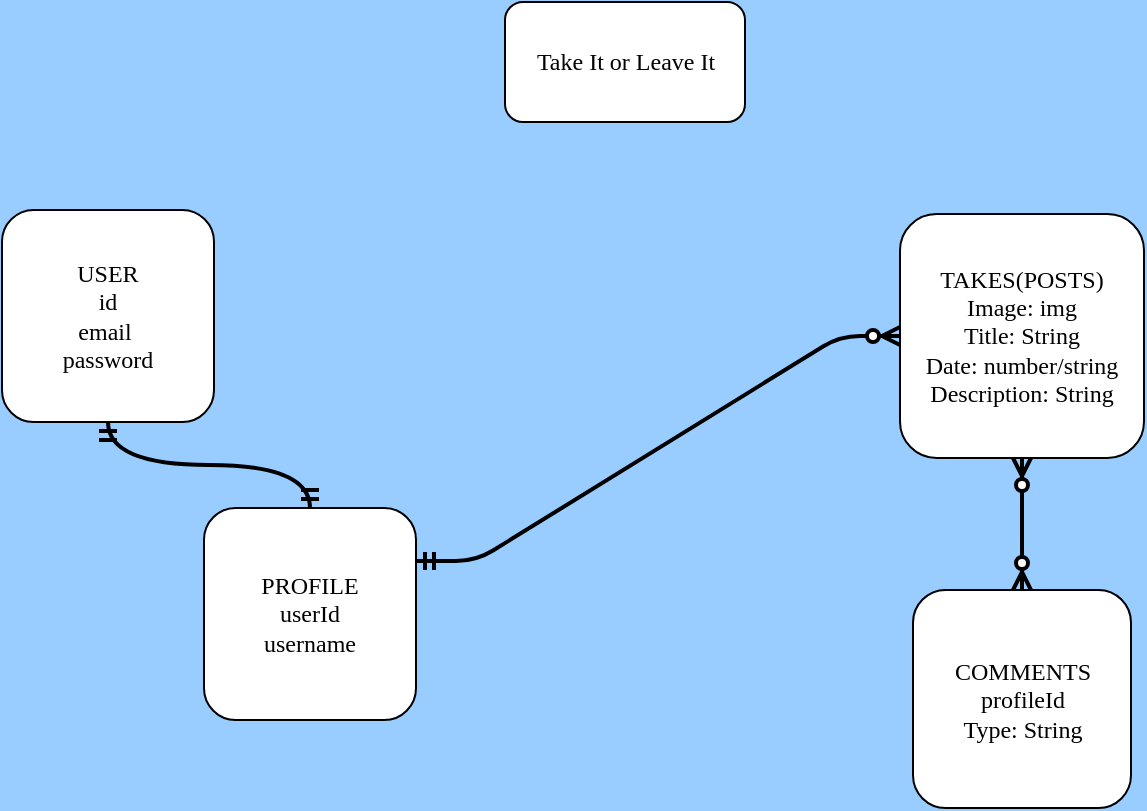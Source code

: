 <mxfile><diagram id="cOmhCZXjECMn5W68Muwp" name="ERD"><mxGraphModel dx="612" dy="382" grid="0" gridSize="10" guides="1" tooltips="1" connect="1" arrows="1" fold="1" page="1" pageScale="1" pageWidth="1100" pageHeight="850" background="#99CCFF" math="0" shadow="0"><root><mxCell id="0"/><mxCell id="1" parent="0"/><mxCell id="2" value="&lt;font face=&quot;Georgia&quot;&gt;Take It or Leave It&lt;/font&gt;" style="rounded=1;whiteSpace=wrap;html=1;" parent="1" vertex="1"><mxGeometry x="382.5" y="7" width="120" height="60" as="geometry"/></mxCell><mxCell id="3" value="TAKES(POSTS)&lt;br&gt;Image: img&lt;br&gt;Title: String&lt;br&gt;Date: number/string&lt;br&gt;Description: String" style="whiteSpace=wrap;html=1;aspect=fixed;rounded=1;fontFamily=Georgia;" parent="1" vertex="1"><mxGeometry x="580" y="113" width="122" height="122" as="geometry"/></mxCell><mxCell id="4" value="PROFILE&lt;br&gt;userId&lt;br&gt;username" style="whiteSpace=wrap;html=1;aspect=fixed;rounded=1;fontFamily=Georgia;" parent="1" vertex="1"><mxGeometry x="232" y="260" width="106" height="106" as="geometry"/></mxCell><mxCell id="5" value="USER&lt;br&gt;id&lt;br&gt;email&amp;nbsp;&lt;br&gt;password" style="whiteSpace=wrap;html=1;aspect=fixed;rounded=1;fontFamily=Georgia;" parent="1" vertex="1"><mxGeometry x="131" y="111" width="106" height="106" as="geometry"/></mxCell><mxCell id="7" value="" style="edgeStyle=entityRelationEdgeStyle;fontSize=34;html=1;endArrow=ERzeroToMany;startArrow=ERmandOne;rounded=1;fontFamily=Georgia;entryX=0;entryY=0.5;entryDx=0;entryDy=0;strokeWidth=2;jumpSize=6;exitX=1;exitY=0.25;exitDx=0;exitDy=0;" parent="1" source="4" target="3" edge="1"><mxGeometry width="100" height="100" relative="1" as="geometry"><mxPoint x="325" y="247" as="sourcePoint"/><mxPoint x="472" y="167" as="targetPoint"/></mxGeometry></mxCell><mxCell id="9" value="" style="edgeStyle=orthogonalEdgeStyle;fontSize=12;html=1;endArrow=ERmandOne;startArrow=ERmandOne;rounded=1;fontFamily=Georgia;strokeWidth=2;jumpSize=6;entryX=0.5;entryY=1;entryDx=0;entryDy=0;exitX=0.5;exitY=0;exitDx=0;exitDy=0;curved=1;" parent="1" source="4" target="5" edge="1"><mxGeometry width="100" height="100" relative="1" as="geometry"><mxPoint x="113" y="344" as="sourcePoint"/><mxPoint x="213" y="244" as="targetPoint"/></mxGeometry></mxCell><mxCell id="10" value="COMMENTS&lt;br&gt;profileId&lt;br&gt;Type: String" style="whiteSpace=wrap;html=1;aspect=fixed;rounded=1;fontFamily=Georgia;" parent="1" vertex="1"><mxGeometry x="586.5" y="301" width="109" height="109" as="geometry"/></mxCell><mxCell id="12" value="" style="fontSize=12;html=1;endArrow=ERzeroToMany;endFill=1;startArrow=ERzeroToMany;rounded=1;fontFamily=Georgia;strokeWidth=2;jumpSize=6;entryX=0.5;entryY=1;entryDx=0;entryDy=0;exitX=0.5;exitY=0;exitDx=0;exitDy=0;" parent="1" source="10" target="3" edge="1"><mxGeometry width="100" height="100" relative="1" as="geometry"><mxPoint x="372" y="282" as="sourcePoint"/><mxPoint x="472" y="182" as="targetPoint"/><Array as="points"/></mxGeometry></mxCell></root></mxGraphModel></diagram><diagram name="Home Page(SHOW)" id="t9t40XJ8a2fj9OIOK-BB"><mxGraphModel dx="612" dy="382" grid="0" gridSize="10" guides="1" tooltips="1" connect="1" arrows="1" fold="1" page="1" pageScale="1" pageWidth="1100" pageHeight="850" background="#99CCFF" math="0" shadow="0"><root><mxCell id="LUBHQYzfLxn7oGiNUuB2-0"/><mxCell id="LUBHQYzfLxn7oGiNUuB2-1" parent="LUBHQYzfLxn7oGiNUuB2-0"/><mxCell id="E7AAA8RwJ4PWL_WFg9Bm-1" value="" style="rounded=0;whiteSpace=wrap;html=1;fontFamily=Georgia;fontSize=34;" parent="LUBHQYzfLxn7oGiNUuB2-1" vertex="1"><mxGeometry x="182" y="110" width="1402" height="865" as="geometry"/></mxCell><mxCell id="E7AAA8RwJ4PWL_WFg9Bm-2" value="Take it or Leave it" style="text;strokeColor=#001DBC;fillColor=#0050ef;html=1;fontSize=43;fontStyle=1;verticalAlign=middle;align=center;rounded=1;fontFamily=Georgia;arcSize=0;fontColor=#ffffff;sketch=1;" parent="LUBHQYzfLxn7oGiNUuB2-1" vertex="1"><mxGeometry x="210" y="157" width="466.5" height="40" as="geometry"/></mxCell><mxCell id="E7AAA8RwJ4PWL_WFg9Bm-7" value="" style="html=1;shadow=0;dashed=0;shape=mxgraph.bootstrap.rrect;rSize=5;strokeColor=#DFDFDF;html=1;whiteSpace=wrap;fillColor=#FFFFFF;fontColor=#000000;rounded=1;sketch=1;fontFamily=Georgia;fontSize=43;" parent="LUBHQYzfLxn7oGiNUuB2-1" vertex="1"><mxGeometry x="216" y="209" width="250" height="123" as="geometry"/></mxCell><mxCell id="E7AAA8RwJ4PWL_WFg9Bm-8" value="&lt;font style=&quot;font-size: 24px&quot;&gt;Takes Page&lt;/font&gt;" style="html=1;shadow=0;dashed=0;shape=mxgraph.bootstrap.topButton;rSize=5;strokeColor=none;fillColor=#0085FC;fontColor=#ffffff;perimeter=none;whiteSpace=wrap;resizeWidth=1;align=left;spacing=15;fontSize=14;rounded=1;sketch=1;fontFamily=Georgia;" parent="E7AAA8RwJ4PWL_WFg9Bm-7" vertex="1"><mxGeometry width="250" height="40" relative="1" as="geometry"/></mxCell><mxCell id="E7AAA8RwJ4PWL_WFg9Bm-9" value="&lt;span style=&quot;color: rgb(255 , 255 , 255) ; font-size: 24px&quot;&gt;My Takes&lt;/span&gt;" style="strokeColor=inherit;fillColor=inherit;gradientColor=inherit;fontColor=inherit;html=1;shadow=0;dashed=0;perimeter=none;whiteSpace=wrap;resizeWidth=1;align=left;spacing=15;fontSize=14;rounded=1;sketch=1;fontFamily=Georgia;" parent="E7AAA8RwJ4PWL_WFg9Bm-7" vertex="1"><mxGeometry width="250" height="40" relative="1" as="geometry"><mxPoint y="40" as="offset"/></mxGeometry></mxCell><mxCell id="E7AAA8RwJ4PWL_WFg9Bm-10" value="" style="strokeColor=inherit;fillColor=inherit;gradientColor=inherit;fontColor=inherit;html=1;shadow=0;dashed=0;perimeter=none;whiteSpace=wrap;resizeWidth=1;align=left;spacing=15;fontSize=14;rounded=1;sketch=1;fontFamily=Georgia;" parent="E7AAA8RwJ4PWL_WFg9Bm-7" vertex="1"><mxGeometry width="250" height="40" relative="1" as="geometry"><mxPoint y="80" as="offset"/></mxGeometry></mxCell><mxCell id="E7AAA8RwJ4PWL_WFg9Bm-11" value="&lt;span style=&quot;color: rgb(255 , 255 , 255) ; font-size: 24px&quot;&gt;Sign Out&lt;/span&gt;" style="strokeColor=inherit;fillColor=inherit;gradientColor=inherit;fontColor=inherit;html=1;shadow=0;dashed=0;shape=mxgraph.bootstrap.bottomButton;rSize=5;perimeter=none;whiteSpace=wrap;resizeWidth=1;resizeHeight=0;align=left;spacing=15;fontSize=14;rounded=1;sketch=1;fontFamily=Georgia;" parent="E7AAA8RwJ4PWL_WFg9Bm-7" vertex="1"><mxGeometry y="1" width="250" height="40" relative="1" as="geometry"><mxPoint y="-40" as="offset"/></mxGeometry></mxCell><mxCell id="E7AAA8RwJ4PWL_WFg9Bm-17" value="&lt;h1&gt;Takes&lt;/h1&gt;&lt;p&gt;Lorem ipsum dolor sit amet, consectetur adipisicing elit, sed do eiusmod tempor incididunt ut labore et dolore magna aliqua.&lt;/p&gt;" style="text;html=1;strokeColor=none;fillColor=#3333FF;spacing=5;spacingTop=-20;whiteSpace=wrap;overflow=hidden;rounded=0;sketch=1;fontFamily=Georgia;fontSize=24;" parent="LUBHQYzfLxn7oGiNUuB2-1" vertex="1"><mxGeometry x="362" y="344" width="707" height="188" as="geometry"/></mxCell><mxCell id="E7AAA8RwJ4PWL_WFg9Bm-18" value="&lt;h1&gt;Takes&lt;/h1&gt;&lt;p&gt;Lorem ipsum dolor sit amet, consectetur adipisicing elit, sed do eiusmod tempor incididunt ut labore et dolore magna aliqua.&lt;/p&gt;" style="text;html=1;strokeColor=none;fillColor=#3333FF;spacing=5;spacingTop=-20;whiteSpace=wrap;overflow=hidden;rounded=0;sketch=1;fontFamily=Georgia;fontSize=24;" parent="LUBHQYzfLxn7oGiNUuB2-1" vertex="1"><mxGeometry x="362" y="543" width="707" height="188" as="geometry"/></mxCell><mxCell id="E7AAA8RwJ4PWL_WFg9Bm-19" value="&lt;h1&gt;Takes&lt;/h1&gt;&lt;p&gt;Lorem ipsum dolor sit amet, consectetur adipisicing elit, sed do eiusmod tempor incididunt ut labore et dolore magna aliqua.&lt;/p&gt;" style="text;html=1;strokeColor=none;fillColor=#3333FF;spacing=5;spacingTop=-20;whiteSpace=wrap;overflow=hidden;rounded=0;sketch=1;fontFamily=Georgia;fontSize=24;" parent="LUBHQYzfLxn7oGiNUuB2-1" vertex="1"><mxGeometry x="362" y="752" width="707" height="188" as="geometry"/></mxCell></root></mxGraphModel></diagram><diagram name="Takes (INDEX)" id="IBePrU0yvaSqKLXG5PtH"><mxGraphModel dx="612" dy="382" grid="0" gridSize="10" guides="1" tooltips="1" connect="1" arrows="1" fold="1" page="1" pageScale="1" pageWidth="1100" pageHeight="850" background="#99CCFF" math="0" shadow="0"><root><mxCell id="BxaGa0RAkVYZdJjBQWNP-0"/><mxCell id="BxaGa0RAkVYZdJjBQWNP-1" parent="BxaGa0RAkVYZdJjBQWNP-0"/><mxCell id="BxaGa0RAkVYZdJjBQWNP-2" value="&lt;span style=&quot;color: rgba(0 , 0 , 0 , 0) ; font-family: monospace ; font-size: 0px&quot;&gt;%3CmxGraphModel%3E%3Croot%3E%3CmxCell%20id%3D%220%22%2F%3E%3CmxCell%20id%3D%221%22%20parent%3D%220%22%2F%3E%3CmxCell%20id%3D%222%22%20value%3D%22%26lt%3Bh1%26gt%3BTakes%26lt%3B%2Fh1%26gt%3B%26lt%3Bp%26gt%3BLorem%20ipsum%20dolor%20sit%20amet%2C%20consectetur%20adipisicing%20elit%2C%20sed%20do%20eiusmod%20tempor%20incididunt%20ut%20labore%20et%20dolore%20magna%20aliqua.%26lt%3B%2Fp%26gt%3B%22%20style%3D%22text%3Bhtml%3D1%3BstrokeColor%3Dnone%3BfillColor%3D%233333FF%3Bspacing%3D5%3BspacingTop%3D-20%3BwhiteSpace%3Dwrap%3Boverflow%3Dhidden%3Brounded%3D0%3Bsketch%3D1%3BfontFamily%3DGeorgia%3BfontSize%3D24%3B%22%20vertex%3D%221%22%20parent%3D%221%22%3E%3CmxGeometry%20x%3D%22362%22%20y%3D%22543%22%20width%3D%22707%22%20height%3D%22188%22%20as%3D%22geometry%22%2F%3E%3C%2FmxCell%3E%3C%2Froot%3E%3C%2FmxGraphModel%3E&lt;/span&gt;" style="rounded=0;whiteSpace=wrap;html=1;fontFamily=Georgia;fontSize=34;" parent="BxaGa0RAkVYZdJjBQWNP-1" vertex="1"><mxGeometry x="182" y="110" width="2573" height="1299" as="geometry"/></mxCell><mxCell id="BxaGa0RAkVYZdJjBQWNP-3" value="Take it or Leave it" style="text;strokeColor=#001DBC;fillColor=#0050ef;html=1;fontSize=43;fontStyle=1;verticalAlign=middle;align=center;rounded=1;fontFamily=Georgia;arcSize=0;fontColor=#ffffff;sketch=1;" parent="BxaGa0RAkVYZdJjBQWNP-1" vertex="1"><mxGeometry x="210" y="157" width="466.5" height="40" as="geometry"/></mxCell><mxCell id="BxaGa0RAkVYZdJjBQWNP-9" value="&lt;h1&gt;Takes&lt;/h1&gt;&lt;p&gt;&lt;br&gt;&lt;/p&gt;&lt;p&gt;&lt;br&gt;&lt;/p&gt;&lt;p&gt;&lt;br&gt;&lt;/p&gt;&lt;p&gt;&lt;br&gt;&lt;/p&gt;&lt;blockquote style=&quot;margin: 0 0 0 40px ; border: none ; padding: 0px&quot;&gt;&lt;blockquote style=&quot;margin: 0 0 0 40px ; border: none ; padding: 0px&quot;&gt;&lt;blockquote style=&quot;margin: 0 0 0 40px ; border: none ; padding: 0px&quot;&gt;&lt;blockquote style=&quot;margin: 0 0 0 40px ; border: none ; padding: 0px&quot;&gt;&lt;p&gt;&lt;span style=&quot;white-space: pre&quot;&gt;&#9;&lt;span style=&quot;white-space: pre&quot;&gt;&#9;&lt;/span&gt;&lt;/span&gt;&lt;span style=&quot;white-space: pre&quot;&gt;&#9;&lt;/span&gt;&lt;span style=&quot;white-space: pre&quot;&gt;&#9;&lt;/span&gt;Lorem ipsum dolor sit amet, consectetur adipisicing elit, sed do eiusmod tempor incididunt ut labore et dolore magna aliqua.&lt;/p&gt;&lt;/blockquote&gt;&lt;/blockquote&gt;&lt;/blockquote&gt;&lt;/blockquote&gt;" style="text;html=1;strokeColor=none;fillColor=#3333FF;spacing=5;spacingTop=-20;whiteSpace=wrap;overflow=hidden;rounded=0;sketch=1;fontFamily=Georgia;fontSize=24;align=left;" parent="BxaGa0RAkVYZdJjBQWNP-1" vertex="1"><mxGeometry x="976" y="242" width="1095" height="453" as="geometry"/></mxCell><mxCell id="BxaGa0RAkVYZdJjBQWNP-13" value="&lt;span style=&quot;background-color: rgb(255 , 255 , 255)&quot;&gt;&lt;font color=&quot;#000000&quot;&gt;IMAGE&lt;/font&gt;&lt;/span&gt;" style="whiteSpace=wrap;html=1;aspect=fixed;rounded=1;sketch=1;fontFamily=Georgia;fontSize=24;fillColor=#FFFF66;" parent="BxaGa0RAkVYZdJjBQWNP-1" vertex="1"><mxGeometry x="1474" y="272" width="220" height="220" as="geometry"/></mxCell><mxCell id="Ot0AhG1TljKfU-ltVYtm-0" value="&lt;h1&gt;Comments&lt;/h1&gt;&lt;p&gt;Lorem ipsum dolor sit amet, consectetur adipisicing elit, sed do eiusmod tempor incididunt ut labore et dolore magna aliqua.&lt;/p&gt;" style="text;html=1;strokeColor=none;fillColor=#3333FF;spacing=5;spacingTop=-20;whiteSpace=wrap;overflow=hidden;rounded=0;sketch=1;fontFamily=Georgia;fontSize=24;" parent="BxaGa0RAkVYZdJjBQWNP-1" vertex="1"><mxGeometry x="979" y="728" width="707" height="188" as="geometry"/></mxCell><mxCell id="Ot0AhG1TljKfU-ltVYtm-1" value="Like" style="labelPosition=center;verticalLabelPosition=middle;align=center;html=1;shape=mxgraph.basic.button;dx=10;rounded=1;labelBackgroundColor=#FFFFFF;sketch=1;fontFamily=Georgia;fontSize=24;fontColor=#000000;fillColor=#FFFF66;" parent="BxaGa0RAkVYZdJjBQWNP-1" vertex="1"><mxGeometry x="1157" y="630" width="100" height="60" as="geometry"/></mxCell><mxCell id="Ot0AhG1TljKfU-ltVYtm-3" value="Dislike" style="labelPosition=center;verticalLabelPosition=middle;align=center;html=1;shape=mxgraph.basic.button;dx=10;rounded=1;labelBackgroundColor=#FFFFFF;sketch=1;fontFamily=Georgia;fontSize=24;fontColor=#000000;fillColor=#FFFF66;" parent="BxaGa0RAkVYZdJjBQWNP-1" vertex="1"><mxGeometry x="1344" y="630" width="100" height="60" as="geometry"/></mxCell><mxCell id="WYM-gX9KMJQoixdSAUw8-0" value="&lt;h1&gt;Comments&lt;/h1&gt;&lt;p&gt;Lorem ipsum dolor sit amet, consectetur adipisicing elit, sed do eiusmod tempor incididunt ut labore et dolore magna aliqua.&lt;/p&gt;" style="text;html=1;strokeColor=none;fillColor=#3333FF;spacing=5;spacingTop=-20;whiteSpace=wrap;overflow=hidden;rounded=0;sketch=1;fontFamily=Georgia;fontSize=24;" parent="BxaGa0RAkVYZdJjBQWNP-1" vertex="1"><mxGeometry x="979" y="936" width="707" height="188" as="geometry"/></mxCell><mxCell id="WYM-gX9KMJQoixdSAUw8-1" value="&lt;h1&gt;Comments&lt;/h1&gt;&lt;p&gt;Lorem ipsum dolor sit amet, consectetur adipisicing elit, sed do eiusmod tempor incididunt ut labore et dolore magna aliqua.&lt;/p&gt;" style="text;html=1;strokeColor=none;fillColor=#3333FF;spacing=5;spacingTop=-20;whiteSpace=wrap;overflow=hidden;rounded=0;sketch=1;fontFamily=Georgia;fontSize=24;" parent="BxaGa0RAkVYZdJjBQWNP-1" vertex="1"><mxGeometry x="976" y="1166" width="707" height="188" as="geometry"/></mxCell></root></mxGraphModel></diagram><diagram name="Sign In" id="nSauHe5pM75P_MBhLmc3"><mxGraphModel dx="612" dy="382" grid="0" gridSize="10" guides="1" tooltips="1" connect="1" arrows="1" fold="1" page="1" pageScale="1" pageWidth="1100" pageHeight="850" background="#99CCFF" math="0" shadow="0"><root><mxCell id="rusBwF3JVsOBPVPy7qvN-0"/><mxCell id="rusBwF3JVsOBPVPy7qvN-1" parent="rusBwF3JVsOBPVPy7qvN-0"/><mxCell id="rusBwF3JVsOBPVPy7qvN-2" value="&lt;span style=&quot;color: rgba(0 , 0 , 0 , 0) ; font-family: monospace ; font-size: 0px&quot;&gt;%3CmxGraphModel%3E%3Croot%3E%3CmxCell%20id%3D%220%22%2F%3E%3CmxCell%20id%3D%221%22%20parent%3D%220%22%2F%3E%3CmxCell%20id%3D%222%22%20value%3D%22%26lt%3Bh1%26gt%3BTakes%26lt%3B%2Fh1%26gt%3B%26lt%3Bp%26gt%3BLorem%20ipsum%20dolor%20sit%20amet%2C%20consectetur%20adipisicing%20elit%2C%20sed%20do%20eiusmod%20tempor%20incididunt%20ut%20labore%20et%20dolore%20magna%20aliqua.%26lt%3B%2Fp%26gt%3B%22%20style%3D%22text%3Bhtml%3D1%3BstrokeColor%3Dnone%3BfillColor%3D%233333FF%3Bspacing%3D5%3BspacingTop%3D-20%3BwhiteSpace%3Dwrap%3Boverflow%3Dhidden%3Brounded%3D0%3Bsketch%3D1%3BfontFamily%3DGeorgia%3BfontSize%3D24%3B%22%20vertex%3D%221%22%20parent%3D%221%22%3E%3CmxGeometry%20x%3D%22362%22%20y%3D%22543%22%20width%3D%22707%22%20height%3D%22188%22%20as%3D%22geometry%22%2F%3E%3C%2FmxCell%3E%3C%2Froot%3E%3C%2FmxGraphModel%3E&lt;/span&gt;" style="rounded=0;whiteSpace=wrap;html=1;fontFamily=Georgia;fontSize=34;" parent="rusBwF3JVsOBPVPy7qvN-1" vertex="1"><mxGeometry x="182" y="110" width="2573" height="1299" as="geometry"/></mxCell><mxCell id="rusBwF3JVsOBPVPy7qvN-3" value="Take it or Leave it" style="text;strokeColor=#001DBC;fillColor=#0050ef;html=1;fontSize=43;fontStyle=1;verticalAlign=middle;align=center;rounded=1;fontFamily=Georgia;arcSize=0;fontColor=#ffffff;sketch=1;" parent="rusBwF3JVsOBPVPy7qvN-1" vertex="1"><mxGeometry x="210" y="157" width="466.5" height="40" as="geometry"/></mxCell><mxCell id="rusBwF3JVsOBPVPy7qvN-4" value="&lt;h1&gt;Sign IN&lt;/h1&gt;" style="text;html=1;strokeColor=none;fillColor=#3333FF;spacing=5;spacingTop=-20;whiteSpace=wrap;overflow=hidden;rounded=0;sketch=1;fontFamily=Georgia;fontSize=24;align=left;" parent="rusBwF3JVsOBPVPy7qvN-1" vertex="1"><mxGeometry x="847" y="293" width="1473" height="933" as="geometry"/></mxCell><mxCell id="rusBwF3JVsOBPVPy7qvN-12" value="" style="html=1;shadow=0;dashed=0;shape=mxgraph.bootstrap.rrect;rSize=5;fillColor=none;strokeColor=#999999;align=left;spacing=15;fontSize=14;fontColor=#6C767D;rounded=1;labelBackgroundColor=#FFFFFF;sketch=1;fontFamily=Georgia;" parent="rusBwF3JVsOBPVPy7qvN-1" vertex="1"><mxGeometry width="800" height="30" relative="1" as="geometry"><mxPoint x="1346" y="710" as="offset"/></mxGeometry></mxCell><mxCell id="rusBwF3JVsOBPVPy7qvN-15" value="" style="html=1;shadow=0;dashed=0;shape=mxgraph.bootstrap.rrect;rSize=5;fillColor=none;strokeColor=#999999;align=left;spacing=15;fontSize=14;fontColor=#6C767D;rounded=1;labelBackgroundColor=#FFFFFF;sketch=1;fontFamily=Georgia;" parent="rusBwF3JVsOBPVPy7qvN-1" vertex="1"><mxGeometry width="800" height="30" relative="1" as="geometry"><mxPoint x="1346" y="810" as="offset"/></mxGeometry></mxCell><mxCell id="rusBwF3JVsOBPVPy7qvN-20" value="" style="rounded=1;whiteSpace=wrap;html=1;labelBackgroundColor=#FFFFFF;sketch=1;fontFamily=Georgia;fontSize=24;fontColor=#000000;fillColor=#FFFF66;" parent="rusBwF3JVsOBPVPy7qvN-1" vertex="1"><mxGeometry x="1058" y="435" width="1166" height="477" as="geometry"/></mxCell><mxCell id="rusBwF3JVsOBPVPy7qvN-21" value="" style="strokeWidth=1;shadow=0;dashed=0;align=center;html=1;shape=mxgraph.mockup.forms.rrect;rSize=0;strokeColor=#6c8ebf;fillColor=#dae8fc;rounded=1;labelBackgroundColor=#000000;sketch=0;fontFamily=Georgia;fontSize=20;opacity=0;" parent="rusBwF3JVsOBPVPy7qvN-1" vertex="1"><mxGeometry x="1152" y="511" width="1028" height="329" as="geometry"/></mxCell><mxCell id="rusBwF3JVsOBPVPy7qvN-22" value="Sign In" style="strokeWidth=1;shadow=0;dashed=0;align=center;html=1;shape=mxgraph.mockup.forms.anchor;fontSize=29;fontColor=#666666;align=left;resizeWidth=1;spacingLeft=0;rounded=1;labelBackgroundColor=#FFFFFF;sketch=1;fontFamily=Georgia;fillColor=#FFFF66;" parent="rusBwF3JVsOBPVPy7qvN-21" vertex="1"><mxGeometry width="514" height="20" relative="1" as="geometry"><mxPoint x="10" y="10" as="offset"/></mxGeometry></mxCell><mxCell id="rusBwF3JVsOBPVPy7qvN-23" value="" style="shape=line;strokeColor=#ddeeff;strokeWidth=2;html=1;resizeWidth=1;rounded=1;labelBackgroundColor=#FFFFFF;sketch=1;fontFamily=Georgia;fontSize=24;fontColor=#000000;fillColor=#FFFF66;" parent="rusBwF3JVsOBPVPy7qvN-21" vertex="1"><mxGeometry width="925.2" height="10" relative="1" as="geometry"><mxPoint x="10" y="30" as="offset"/></mxGeometry></mxCell><mxCell id="rusBwF3JVsOBPVPy7qvN-24" value="User Name:" style="strokeWidth=1;shadow=0;dashed=0;align=center;html=1;shape=mxgraph.mockup.forms.anchor;fontSize=22;fontColor=#666666;align=left;resizeWidth=1;spacingLeft=0;rounded=1;labelBackgroundColor=#FFFFFF;sketch=1;fontFamily=Georgia;fillColor=#FFFF66;" parent="rusBwF3JVsOBPVPy7qvN-21" vertex="1"><mxGeometry width="514" height="20" relative="1" as="geometry"><mxPoint x="10" y="37" as="offset"/></mxGeometry></mxCell><mxCell id="rusBwF3JVsOBPVPy7qvN-25" value="johndoe" style="strokeWidth=1;shadow=0;dashed=0;align=center;html=1;shape=mxgraph.mockup.forms.rrect;rSize=0;strokeColor=#999999;fontColor=#666666;align=left;spacingLeft=5;resizeWidth=1;rounded=1;labelBackgroundColor=#FFFFFF;sketch=1;fontFamily=Georgia;fontSize=33;fillColor=#FFFF66;" parent="rusBwF3JVsOBPVPy7qvN-21" vertex="1"><mxGeometry width="771" height="25" relative="1" as="geometry"><mxPoint x="129" y="77" as="offset"/></mxGeometry></mxCell><mxCell id="rusBwF3JVsOBPVPy7qvN-26" value="&lt;font style=&quot;font-size: 24px&quot;&gt;Password:&lt;/font&gt;" style="strokeWidth=1;shadow=0;dashed=0;align=center;html=1;shape=mxgraph.mockup.forms.anchor;fontSize=12;fontColor=#666666;align=left;resizeWidth=1;spacingLeft=0;rounded=1;labelBackgroundColor=#FFFFFF;sketch=1;fontFamily=Georgia;fillColor=#FFFF66;" parent="rusBwF3JVsOBPVPy7qvN-21" vertex="1"><mxGeometry width="514" height="20" relative="1" as="geometry"><mxPoint x="10" y="95" as="offset"/></mxGeometry></mxCell><mxCell id="rusBwF3JVsOBPVPy7qvN-27" value="********" style="strokeWidth=1;shadow=0;dashed=0;align=center;html=1;shape=mxgraph.mockup.forms.rrect;rSize=0;strokeColor=#999999;fontColor=#666666;align=left;spacingLeft=5;resizeWidth=1;rounded=1;labelBackgroundColor=#FFFFFF;sketch=1;fontFamily=Georgia;fontSize=24;fillColor=#FFFF66;" parent="rusBwF3JVsOBPVPy7qvN-21" vertex="1"><mxGeometry width="771" height="25" relative="1" as="geometry"><mxPoint x="99" y="144" as="offset"/></mxGeometry></mxCell><mxCell id="rusBwF3JVsOBPVPy7qvN-28" value="SIGN IN" style="strokeWidth=1;shadow=0;dashed=0;align=center;html=1;shape=mxgraph.mockup.forms.rrect;rSize=5;strokeColor=none;fontColor=#ffffff;fillColor=#66bbff;fontSize=26;fontStyle=1;rounded=1;labelBackgroundColor=#000000;sketch=1;fontFamily=Georgia;" parent="rusBwF3JVsOBPVPy7qvN-21" vertex="1"><mxGeometry y="1" width="80" height="30" relative="1" as="geometry"><mxPoint x="20" y="-150" as="offset"/></mxGeometry></mxCell><mxCell id="rusBwF3JVsOBPVPy7qvN-29" value="Forgot Password?" style="strokeWidth=1;shadow=0;dashed=0;align=center;html=1;shape=mxgraph.mockup.forms.anchor;fontSize=12;fontColor=#9999ff;align=left;spacingLeft=0;fontStyle=4;resizeWidth=1;rounded=1;labelBackgroundColor=#FFFFFF;sketch=1;fontFamily=Georgia;fillColor=#FFFF66;" parent="rusBwF3JVsOBPVPy7qvN-21" vertex="1"><mxGeometry y="1" width="771" height="20" relative="1" as="geometry"><mxPoint x="10" y="-110" as="offset"/></mxGeometry></mxCell><mxCell id="rusBwF3JVsOBPVPy7qvN-30" value="" style="shape=line;strokeColor=#ddeeff;strokeWidth=2;html=1;resizeWidth=1;rounded=1;labelBackgroundColor=#FFFFFF;sketch=1;fontFamily=Georgia;fontSize=24;fontColor=#000000;fillColor=#FFFF66;" parent="rusBwF3JVsOBPVPy7qvN-21" vertex="1"><mxGeometry y="1" width="925.2" height="10" relative="1" as="geometry"><mxPoint x="10" y="-90" as="offset"/></mxGeometry></mxCell><mxCell id="rusBwF3JVsOBPVPy7qvN-31" value="New User" style="strokeWidth=1;shadow=0;dashed=0;align=center;html=1;shape=mxgraph.mockup.forms.anchor;fontSize=12;fontColor=#666666;align=left;spacingLeft=0;resizeWidth=1;rounded=1;labelBackgroundColor=#FFFFFF;sketch=1;fontFamily=Georgia;fillColor=#FFFF66;" parent="rusBwF3JVsOBPVPy7qvN-21" vertex="1"><mxGeometry y="1" width="771" height="20" relative="1" as="geometry"><mxPoint x="10" y="-70" as="offset"/></mxGeometry></mxCell><mxCell id="rusBwF3JVsOBPVPy7qvN-32" value="SIGN UP" style="strokeWidth=1;shadow=0;dashed=0;align=center;html=1;shape=mxgraph.mockup.forms.rrect;rSize=5;strokeColor=none;fontColor=#ffffff;fillColor=#66bbff;fontSize=16;fontStyle=1;rounded=1;labelBackgroundColor=#FFFFFF;sketch=1;fontFamily=Georgia;" parent="rusBwF3JVsOBPVPy7qvN-21" vertex="1"><mxGeometry y="1" width="80" height="30" relative="1" as="geometry"><mxPoint x="20" y="-50" as="offset"/></mxGeometry></mxCell></root></mxGraphModel></diagram><diagram name="Sign Out" id="MAVrj_Dr3JcHXQV4qsHV"><mxGraphModel dx="612" dy="382" grid="0" gridSize="10" guides="1" tooltips="1" connect="1" arrows="1" fold="1" page="1" pageScale="1" pageWidth="1100" pageHeight="850" background="#99CCFF" math="0" shadow="0"><root><mxCell id="4CNLaxFEHcmkVep9LnnV-0"/><mxCell id="4CNLaxFEHcmkVep9LnnV-1" parent="4CNLaxFEHcmkVep9LnnV-0"/><mxCell id="4CNLaxFEHcmkVep9LnnV-2" value="&lt;span style=&quot;color: rgba(0 , 0 , 0 , 0) ; font-family: monospace ; font-size: 0px&quot;&gt;%3CmxGraphModel%3E%3Croot%3E%3CmxCell%20id%3D%220%22%2F%3E%3CmxCell%20id%3D%221%22%20parent%3D%220%22%2F%3E%3CmxCell%20id%3D%222%22%20value%3D%22%26lt%3Bh1%26gt%3BTakes%26lt%3B%2Fh1%26gt%3B%26lt%3Bp%26gt%3BLorem%20ipsum%20dolor%20sit%20amet%2C%20consectetur%20adipisicing%20elit%2C%20sed%20do%20eiusmod%20tempor%20incididunt%20ut%20labore%20et%20dolore%20magna%20aliqua.%26lt%3B%2Fp%26gt%3B%22%20style%3D%22text%3Bhtml%3D1%3BstrokeColor%3Dnone%3BfillColor%3D%233333FF%3Bspacing%3D5%3BspacingTop%3D-20%3BwhiteSpace%3Dwrap%3Boverflow%3Dhidden%3Brounded%3D0%3Bsketch%3D1%3BfontFamily%3DGeorgia%3BfontSize%3D24%3B%22%20vertex%3D%221%22%20parent%3D%221%22%3E%3CmxGeometry%20x%3D%22362%22%20y%3D%22543%22%20width%3D%22707%22%20height%3D%22188%22%20as%3D%22geometry%22%2F%3E%3C%2FmxCell%3E%3C%2Froot%3E%3C%2FmxGraphModel%3E&lt;/span&gt;" style="rounded=0;whiteSpace=wrap;html=1;fontFamily=Georgia;fontSize=34;" parent="4CNLaxFEHcmkVep9LnnV-1" vertex="1"><mxGeometry x="182" y="110" width="2573" height="1299" as="geometry"/></mxCell><mxCell id="4CNLaxFEHcmkVep9LnnV-3" value="Take it or Leave it" style="text;strokeColor=#001DBC;fillColor=#0050ef;html=1;fontSize=43;fontStyle=1;verticalAlign=middle;align=center;rounded=1;fontFamily=Georgia;arcSize=0;fontColor=#ffffff;sketch=1;" parent="4CNLaxFEHcmkVep9LnnV-1" vertex="1"><mxGeometry x="210" y="157" width="466.5" height="40" as="geometry"/></mxCell><mxCell id="4CNLaxFEHcmkVep9LnnV-4" value="&lt;h1&gt;Sign Out&lt;/h1&gt;" style="text;html=1;strokeColor=none;fillColor=#3333FF;spacing=5;spacingTop=-20;whiteSpace=wrap;overflow=hidden;rounded=0;sketch=1;fontFamily=Georgia;fontSize=24;align=left;" parent="4CNLaxFEHcmkVep9LnnV-1" vertex="1"><mxGeometry x="847" y="293" width="1473" height="933" as="geometry"/></mxCell><mxCell id="4CNLaxFEHcmkVep9LnnV-5" value="" style="html=1;shadow=0;dashed=0;shape=mxgraph.bootstrap.rrect;rSize=5;fillColor=none;strokeColor=#999999;align=left;spacing=15;fontSize=14;fontColor=#6C767D;rounded=1;labelBackgroundColor=#FFFFFF;sketch=1;fontFamily=Georgia;" parent="4CNLaxFEHcmkVep9LnnV-1" vertex="1"><mxGeometry width="800" height="30" relative="1" as="geometry"><mxPoint x="1346" y="710" as="offset"/></mxGeometry></mxCell><mxCell id="4CNLaxFEHcmkVep9LnnV-6" value="" style="html=1;shadow=0;dashed=0;shape=mxgraph.bootstrap.rrect;rSize=5;fillColor=none;strokeColor=#999999;align=left;spacing=15;fontSize=14;fontColor=#6C767D;rounded=1;labelBackgroundColor=#FFFFFF;sketch=1;fontFamily=Georgia;" parent="4CNLaxFEHcmkVep9LnnV-1" vertex="1"><mxGeometry width="800" height="30" relative="1" as="geometry"><mxPoint x="1346" y="810" as="offset"/></mxGeometry></mxCell><mxCell id="4CNLaxFEHcmkVep9LnnV-7" value="" style="rounded=1;whiteSpace=wrap;html=1;labelBackgroundColor=#FFFFFF;sketch=1;fontFamily=Georgia;fontSize=24;fontColor=#000000;fillColor=#FFFF66;" parent="4CNLaxFEHcmkVep9LnnV-1" vertex="1"><mxGeometry x="1058" y="435" width="1166" height="477" as="geometry"/></mxCell><mxCell id="4CNLaxFEHcmkVep9LnnV-8" value="" style="strokeWidth=1;shadow=0;dashed=0;align=center;html=1;shape=mxgraph.mockup.forms.rrect;rSize=0;strokeColor=#6c8ebf;fillColor=#dae8fc;rounded=1;labelBackgroundColor=#000000;sketch=0;fontFamily=Georgia;fontSize=20;opacity=0;" parent="4CNLaxFEHcmkVep9LnnV-1" vertex="1"><mxGeometry x="1152" y="511" width="1028" height="329" as="geometry"/></mxCell><mxCell id="4CNLaxFEHcmkVep9LnnV-9" value="Sign Out" style="strokeWidth=1;shadow=0;dashed=0;align=center;html=1;shape=mxgraph.mockup.forms.anchor;fontSize=29;fontColor=#666666;align=left;resizeWidth=1;spacingLeft=0;rounded=1;labelBackgroundColor=#FFFFFF;sketch=1;fontFamily=Georgia;fillColor=#FFFF66;" parent="4CNLaxFEHcmkVep9LnnV-8" vertex="1"><mxGeometry width="514" height="20" relative="1" as="geometry"><mxPoint x="10" y="10" as="offset"/></mxGeometry></mxCell><mxCell id="4CNLaxFEHcmkVep9LnnV-10" value="" style="shape=line;strokeColor=#ddeeff;strokeWidth=2;html=1;resizeWidth=1;rounded=1;labelBackgroundColor=#FFFFFF;sketch=1;fontFamily=Georgia;fontSize=24;fontColor=#000000;fillColor=#FFFF66;" parent="4CNLaxFEHcmkVep9LnnV-8" vertex="1"><mxGeometry width="925.2" height="10" relative="1" as="geometry"><mxPoint x="10" y="30" as="offset"/></mxGeometry></mxCell><mxCell id="4CNLaxFEHcmkVep9LnnV-11" value="User Name:" style="strokeWidth=1;shadow=0;dashed=0;align=center;html=1;shape=mxgraph.mockup.forms.anchor;fontSize=22;fontColor=#666666;align=left;resizeWidth=1;spacingLeft=0;rounded=1;labelBackgroundColor=#FFFFFF;sketch=1;fontFamily=Georgia;fillColor=#FFFF66;" parent="4CNLaxFEHcmkVep9LnnV-8" vertex="1"><mxGeometry width="514" height="20" relative="1" as="geometry"><mxPoint x="10" y="37" as="offset"/></mxGeometry></mxCell><mxCell id="4CNLaxFEHcmkVep9LnnV-12" value="johndoe" style="strokeWidth=1;shadow=0;dashed=0;align=center;html=1;shape=mxgraph.mockup.forms.rrect;rSize=0;strokeColor=#999999;fontColor=#666666;align=left;spacingLeft=5;resizeWidth=1;rounded=1;labelBackgroundColor=#FFFFFF;sketch=1;fontFamily=Georgia;fontSize=33;fillColor=#FFFF66;" parent="4CNLaxFEHcmkVep9LnnV-8" vertex="1"><mxGeometry width="771" height="25" relative="1" as="geometry"><mxPoint x="129" y="77" as="offset"/></mxGeometry></mxCell><mxCell id="4CNLaxFEHcmkVep9LnnV-13" value="&lt;font style=&quot;font-size: 24px&quot;&gt;Password:&lt;/font&gt;" style="strokeWidth=1;shadow=0;dashed=0;align=center;html=1;shape=mxgraph.mockup.forms.anchor;fontSize=12;fontColor=#666666;align=left;resizeWidth=1;spacingLeft=0;rounded=1;labelBackgroundColor=#FFFFFF;sketch=1;fontFamily=Georgia;fillColor=#FFFF66;" parent="4CNLaxFEHcmkVep9LnnV-8" vertex="1"><mxGeometry width="514" height="20" relative="1" as="geometry"><mxPoint x="10" y="95" as="offset"/></mxGeometry></mxCell><mxCell id="4CNLaxFEHcmkVep9LnnV-14" value="********" style="strokeWidth=1;shadow=0;dashed=0;align=center;html=1;shape=mxgraph.mockup.forms.rrect;rSize=0;strokeColor=#999999;fontColor=#666666;align=left;spacingLeft=5;resizeWidth=1;rounded=1;labelBackgroundColor=#FFFFFF;sketch=1;fontFamily=Georgia;fontSize=24;fillColor=#FFFF66;" parent="4CNLaxFEHcmkVep9LnnV-8" vertex="1"><mxGeometry width="771" height="25" relative="1" as="geometry"><mxPoint x="99" y="144" as="offset"/></mxGeometry></mxCell><mxCell id="4CNLaxFEHcmkVep9LnnV-15" value="SIGN Out" style="strokeWidth=1;shadow=0;dashed=0;align=center;html=1;shape=mxgraph.mockup.forms.rrect;rSize=5;strokeColor=none;fontColor=#ffffff;fillColor=#66bbff;fontSize=26;fontStyle=1;rounded=1;labelBackgroundColor=#000000;sketch=1;fontFamily=Georgia;" parent="4CNLaxFEHcmkVep9LnnV-8" vertex="1"><mxGeometry y="1" width="80" height="30" relative="1" as="geometry"><mxPoint x="20" y="-150" as="offset"/></mxGeometry></mxCell><mxCell id="4CNLaxFEHcmkVep9LnnV-16" value="Forgot Password?" style="strokeWidth=1;shadow=0;dashed=0;align=center;html=1;shape=mxgraph.mockup.forms.anchor;fontSize=12;fontColor=#9999ff;align=left;spacingLeft=0;fontStyle=4;resizeWidth=1;rounded=1;labelBackgroundColor=#FFFFFF;sketch=1;fontFamily=Georgia;fillColor=#FFFF66;" parent="4CNLaxFEHcmkVep9LnnV-8" vertex="1"><mxGeometry y="1" width="771" height="20" relative="1" as="geometry"><mxPoint x="10" y="-110" as="offset"/></mxGeometry></mxCell><mxCell id="4CNLaxFEHcmkVep9LnnV-17" value="" style="shape=line;strokeColor=#ddeeff;strokeWidth=2;html=1;resizeWidth=1;rounded=1;labelBackgroundColor=#FFFFFF;sketch=1;fontFamily=Georgia;fontSize=24;fontColor=#000000;fillColor=#FFFF66;" parent="4CNLaxFEHcmkVep9LnnV-8" vertex="1"><mxGeometry y="1" width="925.2" height="10" relative="1" as="geometry"><mxPoint x="10" y="-90" as="offset"/></mxGeometry></mxCell><mxCell id="4CNLaxFEHcmkVep9LnnV-18" value="New User" style="strokeWidth=1;shadow=0;dashed=0;align=center;html=1;shape=mxgraph.mockup.forms.anchor;fontSize=12;fontColor=#666666;align=left;spacingLeft=0;resizeWidth=1;rounded=1;labelBackgroundColor=#FFFFFF;sketch=1;fontFamily=Georgia;fillColor=#FFFF66;" parent="4CNLaxFEHcmkVep9LnnV-8" vertex="1"><mxGeometry y="1" width="771" height="20" relative="1" as="geometry"><mxPoint x="10" y="-70" as="offset"/></mxGeometry></mxCell><mxCell id="4CNLaxFEHcmkVep9LnnV-19" value="SIGN UP" style="strokeWidth=1;shadow=0;dashed=0;align=center;html=1;shape=mxgraph.mockup.forms.rrect;rSize=5;strokeColor=none;fontColor=#ffffff;fillColor=#66bbff;fontSize=16;fontStyle=1;rounded=1;labelBackgroundColor=#FFFFFF;sketch=1;fontFamily=Georgia;" parent="4CNLaxFEHcmkVep9LnnV-8" vertex="1"><mxGeometry y="1" width="80" height="30" relative="1" as="geometry"><mxPoint x="20" y="-50" as="offset"/></mxGeometry></mxCell></root></mxGraphModel></diagram><diagram name="Profile" id="nh05e4ANRpYtxMca3oq9"><mxGraphModel dx="612" dy="382" grid="0" gridSize="10" guides="1" tooltips="1" connect="1" arrows="1" fold="1" page="1" pageScale="1" pageWidth="1100" pageHeight="850" background="#99CCFF" math="0" shadow="0"><root><mxCell id="MXKg0TITJ-tHG0S4VJq6-0"/><mxCell id="MXKg0TITJ-tHG0S4VJq6-1" parent="MXKg0TITJ-tHG0S4VJq6-0"/><mxCell id="MXKg0TITJ-tHG0S4VJq6-2" value="&lt;span style=&quot;color: rgba(0 , 0 , 0 , 0) ; font-family: monospace ; font-size: 0px&quot;&gt;%3CmxGraphModel%3E%3Croot%3E%3CmxCell%20id%3D%220%22%2F%3E%3CmxCell%20id%3D%221%22%20parent%3D%220%22%2F%3E%3CmxCell%20id%3D%222%22%20value%3D%22%26lt%3Bh1%26gt%3BTakes%26lt%3B%2Fh1%26gt%3B%26lt%3Bp%26gt%3BLorem%20ipsum%20dolor%20sit%20amet%2C%20consectetur%20adipisicing%20elit%2C%20sed%20do%20eiusmod%20tempor%20incididunt%20ut%20labore%20et%20dolore%20magna%20aliqua.%26lt%3B%2Fp%26gt%3B%22%20style%3D%22text%3Bhtml%3D1%3BstrokeColor%3Dnone%3BfillColor%3D%233333FF%3Bspacing%3D5%3BspacingTop%3D-20%3BwhiteSpace%3Dwrap%3Boverflow%3Dhidden%3Brounded%3D0%3Bsketch%3D1%3BfontFamily%3DGeorgia%3BfontSize%3D24%3B%22%20vertex%3D%221%22%20parent%3D%221%22%3E%3CmxGeometry%20x%3D%22362%22%20y%3D%22543%22%20width%3D%22707%22%20height%3D%22188%22%20as%3D%22geometry%22%2F%3E%3C%2FmxCell%3E%3C%2Froot%3E%3C%2FmxGraphModel%3E&lt;/span&gt;" style="rounded=0;whiteSpace=wrap;html=1;fontFamily=Georgia;fontSize=34;" parent="MXKg0TITJ-tHG0S4VJq6-1" vertex="1"><mxGeometry x="182" y="110" width="2573" height="1299" as="geometry"/></mxCell><mxCell id="MXKg0TITJ-tHG0S4VJq6-3" value="Take it or Leave it" style="text;strokeColor=#001DBC;fillColor=#0050ef;html=1;fontSize=43;fontStyle=1;verticalAlign=middle;align=center;rounded=1;fontFamily=Georgia;arcSize=0;fontColor=#ffffff;sketch=1;" parent="MXKg0TITJ-tHG0S4VJq6-1" vertex="1"><mxGeometry x="210" y="157" width="466.5" height="40" as="geometry"/></mxCell><mxCell id="MXKg0TITJ-tHG0S4VJq6-4" value="&lt;h1&gt;Profile&lt;/h1&gt;" style="text;html=1;strokeColor=none;fillColor=#3333FF;spacing=5;spacingTop=-20;whiteSpace=wrap;overflow=hidden;rounded=0;sketch=1;fontFamily=Georgia;fontSize=24;align=left;" parent="MXKg0TITJ-tHG0S4VJq6-1" vertex="1"><mxGeometry x="847" y="293" width="1473" height="933" as="geometry"/></mxCell><mxCell id="MXKg0TITJ-tHG0S4VJq6-5" value="" style="html=1;shadow=0;dashed=0;shape=mxgraph.bootstrap.rrect;rSize=5;fillColor=none;strokeColor=#999999;align=left;spacing=15;fontSize=14;fontColor=#6C767D;rounded=1;labelBackgroundColor=#FFFFFF;sketch=1;fontFamily=Georgia;" parent="MXKg0TITJ-tHG0S4VJq6-1" vertex="1"><mxGeometry width="800" height="30" relative="1" as="geometry"><mxPoint x="1346" y="710" as="offset"/></mxGeometry></mxCell><mxCell id="MXKg0TITJ-tHG0S4VJq6-6" value="" style="html=1;shadow=0;dashed=0;shape=mxgraph.bootstrap.rrect;rSize=5;fillColor=none;strokeColor=#999999;align=left;spacing=15;fontSize=14;fontColor=#6C767D;rounded=1;labelBackgroundColor=#FFFFFF;sketch=1;fontFamily=Georgia;" parent="MXKg0TITJ-tHG0S4VJq6-1" vertex="1"><mxGeometry width="800" height="30" relative="1" as="geometry"><mxPoint x="1346" y="810" as="offset"/></mxGeometry></mxCell><mxCell id="MXKg0TITJ-tHG0S4VJq6-7" value="" style="rounded=1;whiteSpace=wrap;html=1;labelBackgroundColor=#FFFFFF;sketch=1;fontFamily=Georgia;fontSize=24;fontColor=#000000;fillColor=#FFFF66;" parent="MXKg0TITJ-tHG0S4VJq6-1" vertex="1"><mxGeometry x="1058" y="435" width="1166" height="477" as="geometry"/></mxCell><mxCell id="MXKg0TITJ-tHG0S4VJq6-8" value="" style="strokeWidth=1;shadow=0;dashed=0;align=center;html=1;shape=mxgraph.mockup.forms.rrect;rSize=0;strokeColor=#6c8ebf;fillColor=#dae8fc;rounded=1;labelBackgroundColor=#000000;sketch=0;fontFamily=Georgia;fontSize=20;opacity=0;" parent="MXKg0TITJ-tHG0S4VJq6-1" vertex="1"><mxGeometry x="1082" y="513" width="1028" height="329" as="geometry"/></mxCell><mxCell id="MXKg0TITJ-tHG0S4VJq6-9" value="CREATE A PROFILE" style="strokeWidth=1;shadow=0;dashed=0;align=center;html=1;shape=mxgraph.mockup.forms.anchor;fontSize=29;fontColor=#666666;align=left;resizeWidth=1;spacingLeft=0;rounded=1;labelBackgroundColor=#FFFFFF;sketch=1;fontFamily=Georgia;fillColor=#FFFF66;" parent="MXKg0TITJ-tHG0S4VJq6-8" vertex="1"><mxGeometry width="514" height="20" relative="1" as="geometry"><mxPoint x="10" y="10" as="offset"/></mxGeometry></mxCell><mxCell id="MXKg0TITJ-tHG0S4VJq6-10" value="" style="shape=line;strokeColor=#ddeeff;strokeWidth=2;html=1;resizeWidth=1;rounded=1;labelBackgroundColor=#FFFFFF;sketch=1;fontFamily=Georgia;fontSize=24;fontColor=#000000;fillColor=#FFFF66;" parent="MXKg0TITJ-tHG0S4VJq6-8" vertex="1"><mxGeometry width="925.2" height="10" relative="1" as="geometry"><mxPoint x="10" y="30" as="offset"/></mxGeometry></mxCell><mxCell id="MXKg0TITJ-tHG0S4VJq6-11" value="User Name:" style="strokeWidth=1;shadow=0;dashed=0;align=center;html=1;shape=mxgraph.mockup.forms.anchor;fontSize=22;fontColor=#666666;align=left;resizeWidth=1;spacingLeft=0;rounded=1;labelBackgroundColor=#FFFFFF;sketch=1;fontFamily=Georgia;fillColor=#FFFF66;" parent="MXKg0TITJ-tHG0S4VJq6-8" vertex="1"><mxGeometry width="514" height="20" relative="1" as="geometry"><mxPoint x="9" y="87" as="offset"/></mxGeometry></mxCell><mxCell id="MXKg0TITJ-tHG0S4VJq6-12" value="johndoe @ johndoe.com" style="strokeWidth=1;shadow=0;dashed=0;align=center;html=1;shape=mxgraph.mockup.forms.rrect;rSize=0;strokeColor=#999999;fontColor=#666666;align=left;spacingLeft=5;resizeWidth=1;rounded=1;labelBackgroundColor=#FFFFFF;sketch=1;fontFamily=Georgia;fontSize=33;fillColor=#FFFF66;" parent="MXKg0TITJ-tHG0S4VJq6-8" vertex="1"><mxGeometry width="771" height="25" relative="1" as="geometry"><mxPoint x="142" y="47" as="offset"/></mxGeometry></mxCell><mxCell id="MXKg0TITJ-tHG0S4VJq6-13" value="&lt;font style=&quot;font-size: 24px&quot;&gt;Password:&lt;/font&gt;" style="strokeWidth=1;shadow=0;dashed=0;align=center;html=1;shape=mxgraph.mockup.forms.anchor;fontSize=12;fontColor=#666666;align=left;resizeWidth=1;spacingLeft=0;rounded=1;labelBackgroundColor=#FFFFFF;sketch=1;fontFamily=Georgia;fillColor=#FFFF66;" parent="MXKg0TITJ-tHG0S4VJq6-8" vertex="1"><mxGeometry width="514" height="20" relative="1" as="geometry"><mxPoint x="8" y="137" as="offset"/></mxGeometry></mxCell><mxCell id="MXKg0TITJ-tHG0S4VJq6-14" value="********" style="strokeWidth=1;shadow=0;dashed=0;align=center;html=1;shape=mxgraph.mockup.forms.rrect;rSize=0;strokeColor=#999999;fontColor=#666666;align=left;spacingLeft=5;resizeWidth=1;rounded=1;labelBackgroundColor=#FFFFFF;sketch=1;fontFamily=Georgia;fontSize=24;fillColor=#FFFF66;" parent="MXKg0TITJ-tHG0S4VJq6-8" vertex="1"><mxGeometry width="104" height="25" relative="1" as="geometry"><mxPoint x="112" y="159" as="offset"/></mxGeometry></mxCell><mxCell id="MXKg0TITJ-tHG0S4VJq6-15" value="CREATE PROFILE" style="strokeWidth=1;shadow=0;dashed=0;align=center;html=1;shape=mxgraph.mockup.forms.rrect;rSize=5;strokeColor=none;fontColor=#ffffff;fillColor=#66bbff;fontSize=26;fontStyle=1;rounded=1;labelBackgroundColor=#000000;sketch=1;fontFamily=Georgia;" parent="MXKg0TITJ-tHG0S4VJq6-8" vertex="1"><mxGeometry y="1" width="80" height="30" relative="1" as="geometry"><mxPoint x="93" y="-140" as="offset"/></mxGeometry></mxCell><mxCell id="MXKg0TITJ-tHG0S4VJq6-16" value="Forgot Password?" style="strokeWidth=1;shadow=0;dashed=0;align=center;html=1;shape=mxgraph.mockup.forms.anchor;fontSize=12;fontColor=#9999ff;align=left;spacingLeft=0;fontStyle=4;resizeWidth=1;rounded=1;labelBackgroundColor=#FFFFFF;sketch=1;fontFamily=Georgia;fillColor=#FFFF66;" parent="MXKg0TITJ-tHG0S4VJq6-8" vertex="1"><mxGeometry y="1" width="771" height="20" relative="1" as="geometry"><mxPoint x="14" y="-105" as="offset"/></mxGeometry></mxCell><mxCell id="MXKg0TITJ-tHG0S4VJq6-17" value="" style="shape=line;strokeColor=#ddeeff;strokeWidth=2;html=1;resizeWidth=1;rounded=1;labelBackgroundColor=#FFFFFF;sketch=1;fontFamily=Georgia;fontSize=24;fontColor=#000000;fillColor=#FFFF66;" parent="MXKg0TITJ-tHG0S4VJq6-8" vertex="1"><mxGeometry y="1" width="925.2" height="10" relative="1" as="geometry"><mxPoint x="10" y="-90" as="offset"/></mxGeometry></mxCell><mxCell id="MXKg0TITJ-tHG0S4VJq6-18" value="New User" style="strokeWidth=1;shadow=0;dashed=0;align=center;html=1;shape=mxgraph.mockup.forms.anchor;fontSize=12;fontColor=#666666;align=left;spacingLeft=0;resizeWidth=1;rounded=1;labelBackgroundColor=#FFFFFF;sketch=1;fontFamily=Georgia;fillColor=#FFFF66;" parent="MXKg0TITJ-tHG0S4VJq6-8" vertex="1"><mxGeometry y="1" width="771" height="20" relative="1" as="geometry"><mxPoint x="10" y="-70" as="offset"/></mxGeometry></mxCell><mxCell id="MXKg0TITJ-tHG0S4VJq6-19" value="SIGN UP" style="strokeWidth=1;shadow=0;dashed=0;align=center;html=1;shape=mxgraph.mockup.forms.rrect;rSize=5;strokeColor=none;fontColor=#ffffff;fillColor=#66bbff;fontSize=16;fontStyle=1;rounded=1;labelBackgroundColor=#FFFFFF;sketch=1;fontFamily=Georgia;" parent="MXKg0TITJ-tHG0S4VJq6-8" vertex="1"><mxGeometry y="1" width="80" height="30" relative="1" as="geometry"><mxPoint x="20" y="-50" as="offset"/></mxGeometry></mxCell><mxCell id="MXKg0TITJ-tHG0S4VJq6-20" value="Email:" style="strokeWidth=1;shadow=0;dashed=0;align=center;html=1;shape=mxgraph.mockup.forms.anchor;fontSize=22;fontColor=#666666;align=left;resizeWidth=1;spacingLeft=0;rounded=1;labelBackgroundColor=#FFFFFF;sketch=1;fontFamily=Georgia;fillColor=#FFFF66;" parent="MXKg0TITJ-tHG0S4VJq6-8" vertex="1"><mxGeometry x="16" y="39" width="514" height="20" as="geometry"/></mxCell><mxCell id="MXKg0TITJ-tHG0S4VJq6-21" value="johndoe&amp;nbsp;" style="strokeWidth=1;shadow=0;dashed=0;align=center;html=1;shape=mxgraph.mockup.forms.rrect;rSize=0;strokeColor=#999999;fontColor=#666666;align=left;spacingLeft=5;resizeWidth=1;rounded=1;labelBackgroundColor=#FFFFFF;sketch=1;fontFamily=Georgia;fontSize=33;fillColor=#FFFF66;" parent="MXKg0TITJ-tHG0S4VJq6-8" vertex="1"><mxGeometry x="132" y="101" width="771" height="25" as="geometry"/></mxCell></root></mxGraphModel></diagram></mxfile>